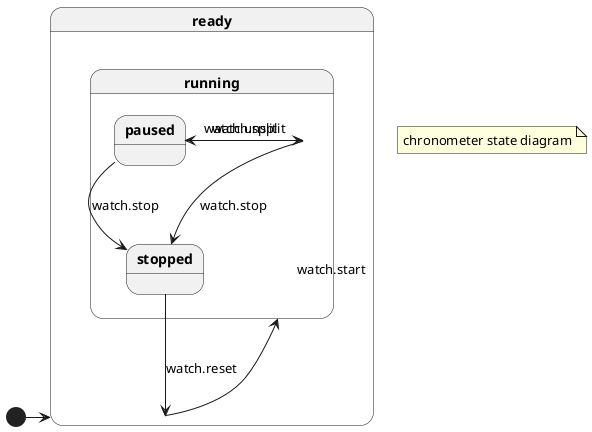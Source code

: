 @startuml

skinparam state {
  FontStyle bold
}

note "chronometer state diagram" as TITLENOTE

[*] -> ready
state ready {
    ready --> running : watch.start 

}

state running {
    running --> paused : watch.split 

    running --> stopped : watch.stop 

}

state paused {
    paused --> running : watch.unsplit 

    paused --> stopped : watch.stop 

}

state stopped {
    stopped --> ready : watch.reset 

}

@enduml

